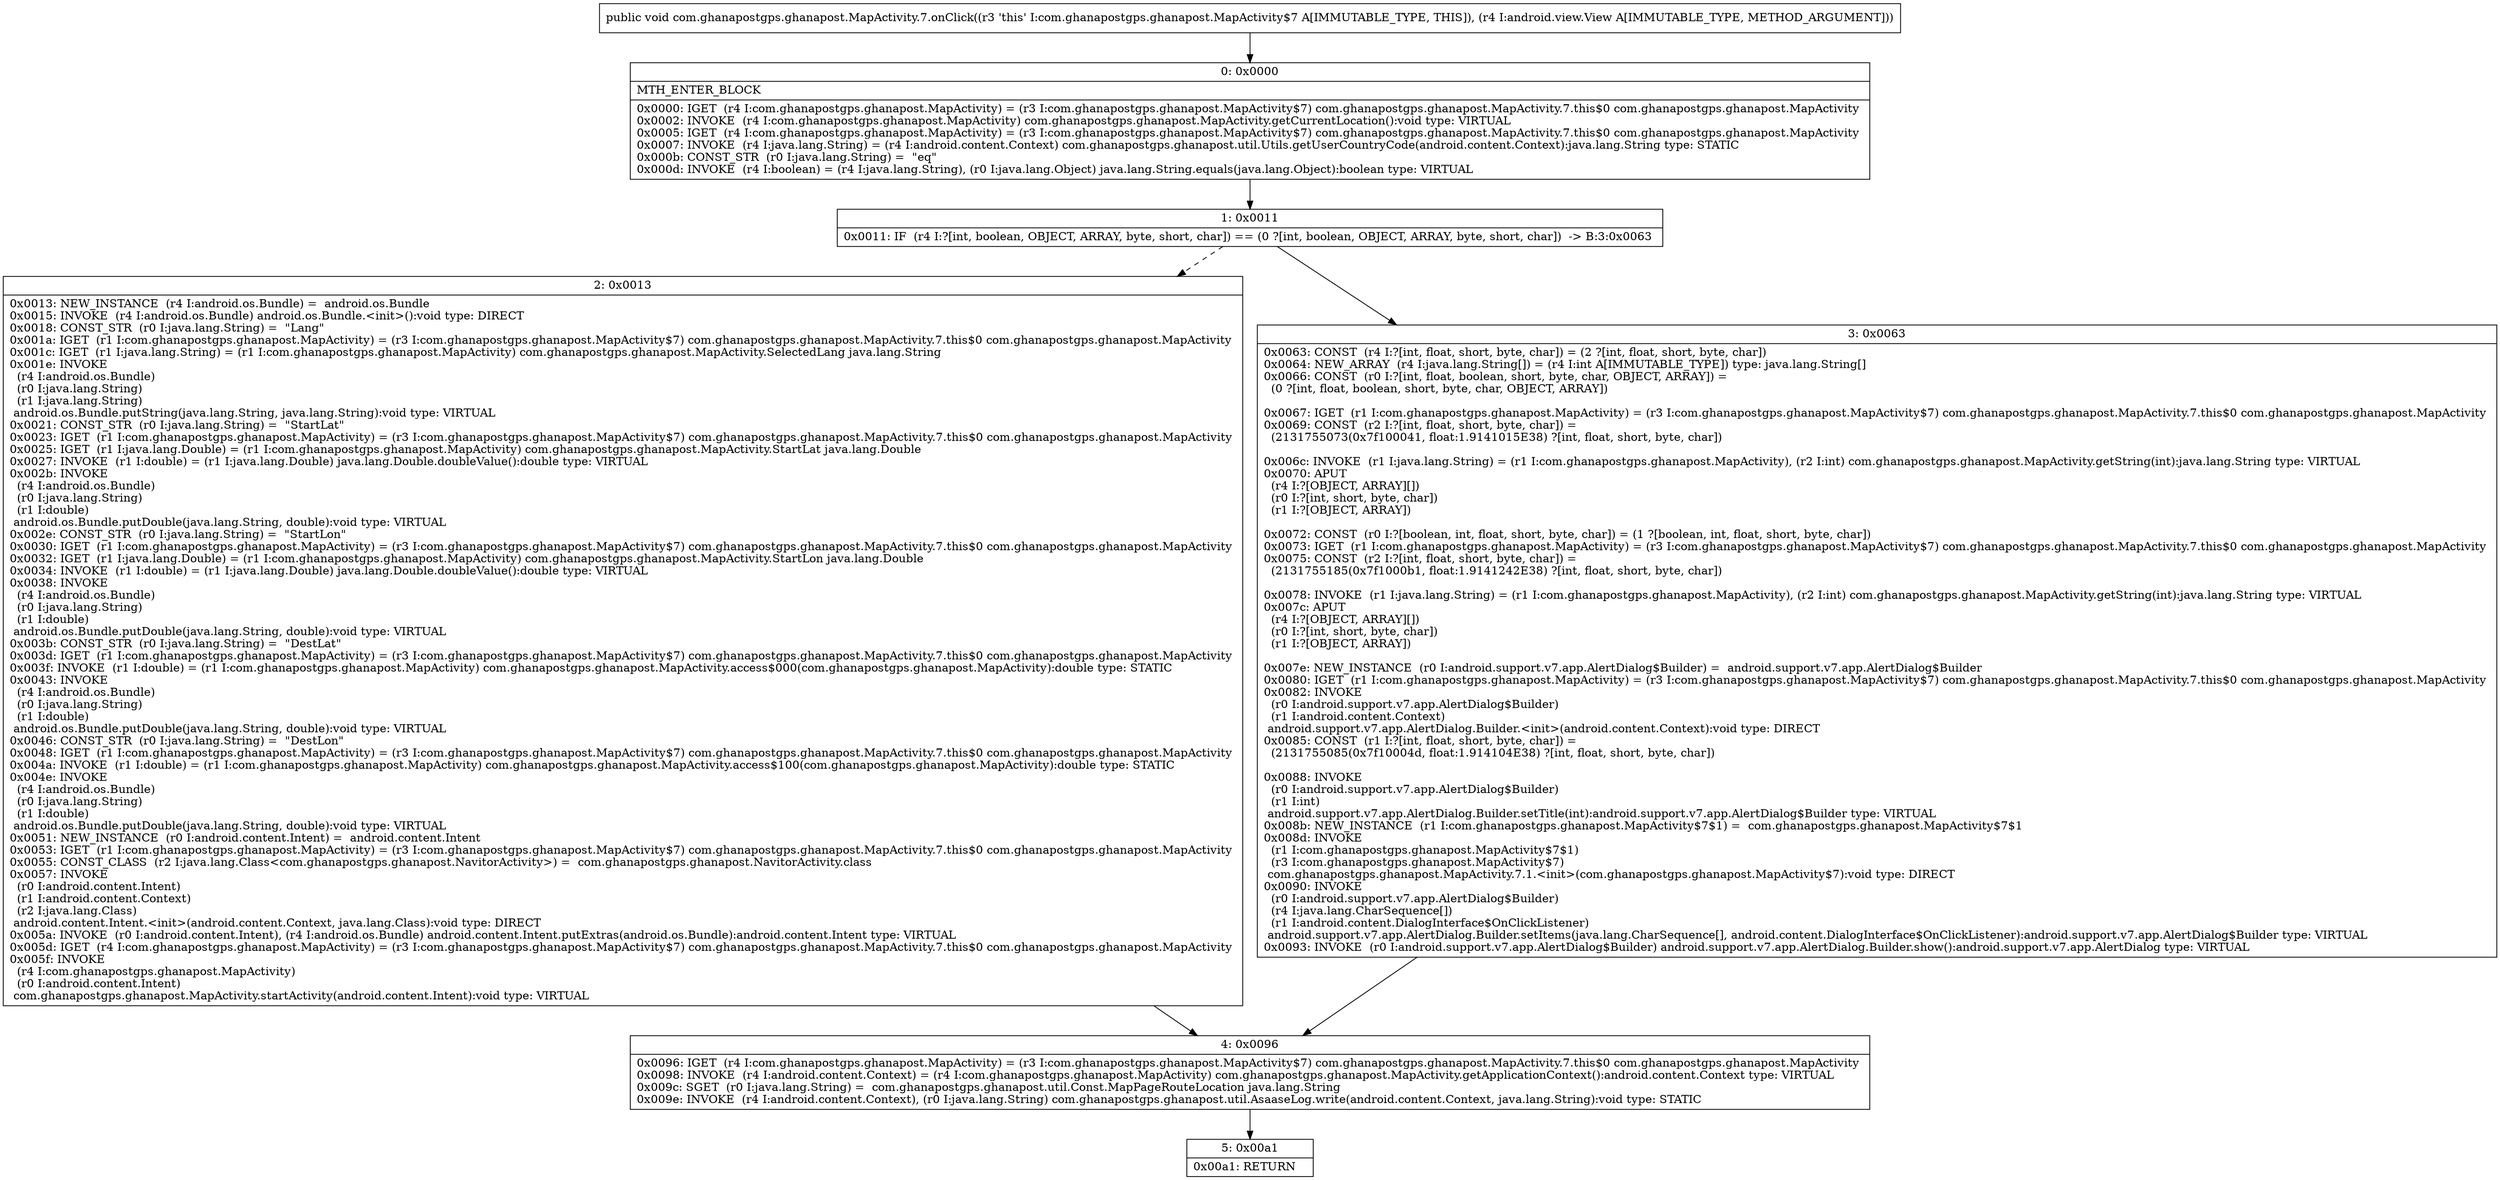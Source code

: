 digraph "CFG forcom.ghanapostgps.ghanapost.MapActivity.7.onClick(Landroid\/view\/View;)V" {
Node_0 [shape=record,label="{0\:\ 0x0000|MTH_ENTER_BLOCK\l|0x0000: IGET  (r4 I:com.ghanapostgps.ghanapost.MapActivity) = (r3 I:com.ghanapostgps.ghanapost.MapActivity$7) com.ghanapostgps.ghanapost.MapActivity.7.this$0 com.ghanapostgps.ghanapost.MapActivity \l0x0002: INVOKE  (r4 I:com.ghanapostgps.ghanapost.MapActivity) com.ghanapostgps.ghanapost.MapActivity.getCurrentLocation():void type: VIRTUAL \l0x0005: IGET  (r4 I:com.ghanapostgps.ghanapost.MapActivity) = (r3 I:com.ghanapostgps.ghanapost.MapActivity$7) com.ghanapostgps.ghanapost.MapActivity.7.this$0 com.ghanapostgps.ghanapost.MapActivity \l0x0007: INVOKE  (r4 I:java.lang.String) = (r4 I:android.content.Context) com.ghanapostgps.ghanapost.util.Utils.getUserCountryCode(android.content.Context):java.lang.String type: STATIC \l0x000b: CONST_STR  (r0 I:java.lang.String) =  \"eq\" \l0x000d: INVOKE  (r4 I:boolean) = (r4 I:java.lang.String), (r0 I:java.lang.Object) java.lang.String.equals(java.lang.Object):boolean type: VIRTUAL \l}"];
Node_1 [shape=record,label="{1\:\ 0x0011|0x0011: IF  (r4 I:?[int, boolean, OBJECT, ARRAY, byte, short, char]) == (0 ?[int, boolean, OBJECT, ARRAY, byte, short, char])  \-\> B:3:0x0063 \l}"];
Node_2 [shape=record,label="{2\:\ 0x0013|0x0013: NEW_INSTANCE  (r4 I:android.os.Bundle) =  android.os.Bundle \l0x0015: INVOKE  (r4 I:android.os.Bundle) android.os.Bundle.\<init\>():void type: DIRECT \l0x0018: CONST_STR  (r0 I:java.lang.String) =  \"Lang\" \l0x001a: IGET  (r1 I:com.ghanapostgps.ghanapost.MapActivity) = (r3 I:com.ghanapostgps.ghanapost.MapActivity$7) com.ghanapostgps.ghanapost.MapActivity.7.this$0 com.ghanapostgps.ghanapost.MapActivity \l0x001c: IGET  (r1 I:java.lang.String) = (r1 I:com.ghanapostgps.ghanapost.MapActivity) com.ghanapostgps.ghanapost.MapActivity.SelectedLang java.lang.String \l0x001e: INVOKE  \l  (r4 I:android.os.Bundle)\l  (r0 I:java.lang.String)\l  (r1 I:java.lang.String)\l android.os.Bundle.putString(java.lang.String, java.lang.String):void type: VIRTUAL \l0x0021: CONST_STR  (r0 I:java.lang.String) =  \"StartLat\" \l0x0023: IGET  (r1 I:com.ghanapostgps.ghanapost.MapActivity) = (r3 I:com.ghanapostgps.ghanapost.MapActivity$7) com.ghanapostgps.ghanapost.MapActivity.7.this$0 com.ghanapostgps.ghanapost.MapActivity \l0x0025: IGET  (r1 I:java.lang.Double) = (r1 I:com.ghanapostgps.ghanapost.MapActivity) com.ghanapostgps.ghanapost.MapActivity.StartLat java.lang.Double \l0x0027: INVOKE  (r1 I:double) = (r1 I:java.lang.Double) java.lang.Double.doubleValue():double type: VIRTUAL \l0x002b: INVOKE  \l  (r4 I:android.os.Bundle)\l  (r0 I:java.lang.String)\l  (r1 I:double)\l android.os.Bundle.putDouble(java.lang.String, double):void type: VIRTUAL \l0x002e: CONST_STR  (r0 I:java.lang.String) =  \"StartLon\" \l0x0030: IGET  (r1 I:com.ghanapostgps.ghanapost.MapActivity) = (r3 I:com.ghanapostgps.ghanapost.MapActivity$7) com.ghanapostgps.ghanapost.MapActivity.7.this$0 com.ghanapostgps.ghanapost.MapActivity \l0x0032: IGET  (r1 I:java.lang.Double) = (r1 I:com.ghanapostgps.ghanapost.MapActivity) com.ghanapostgps.ghanapost.MapActivity.StartLon java.lang.Double \l0x0034: INVOKE  (r1 I:double) = (r1 I:java.lang.Double) java.lang.Double.doubleValue():double type: VIRTUAL \l0x0038: INVOKE  \l  (r4 I:android.os.Bundle)\l  (r0 I:java.lang.String)\l  (r1 I:double)\l android.os.Bundle.putDouble(java.lang.String, double):void type: VIRTUAL \l0x003b: CONST_STR  (r0 I:java.lang.String) =  \"DestLat\" \l0x003d: IGET  (r1 I:com.ghanapostgps.ghanapost.MapActivity) = (r3 I:com.ghanapostgps.ghanapost.MapActivity$7) com.ghanapostgps.ghanapost.MapActivity.7.this$0 com.ghanapostgps.ghanapost.MapActivity \l0x003f: INVOKE  (r1 I:double) = (r1 I:com.ghanapostgps.ghanapost.MapActivity) com.ghanapostgps.ghanapost.MapActivity.access$000(com.ghanapostgps.ghanapost.MapActivity):double type: STATIC \l0x0043: INVOKE  \l  (r4 I:android.os.Bundle)\l  (r0 I:java.lang.String)\l  (r1 I:double)\l android.os.Bundle.putDouble(java.lang.String, double):void type: VIRTUAL \l0x0046: CONST_STR  (r0 I:java.lang.String) =  \"DestLon\" \l0x0048: IGET  (r1 I:com.ghanapostgps.ghanapost.MapActivity) = (r3 I:com.ghanapostgps.ghanapost.MapActivity$7) com.ghanapostgps.ghanapost.MapActivity.7.this$0 com.ghanapostgps.ghanapost.MapActivity \l0x004a: INVOKE  (r1 I:double) = (r1 I:com.ghanapostgps.ghanapost.MapActivity) com.ghanapostgps.ghanapost.MapActivity.access$100(com.ghanapostgps.ghanapost.MapActivity):double type: STATIC \l0x004e: INVOKE  \l  (r4 I:android.os.Bundle)\l  (r0 I:java.lang.String)\l  (r1 I:double)\l android.os.Bundle.putDouble(java.lang.String, double):void type: VIRTUAL \l0x0051: NEW_INSTANCE  (r0 I:android.content.Intent) =  android.content.Intent \l0x0053: IGET  (r1 I:com.ghanapostgps.ghanapost.MapActivity) = (r3 I:com.ghanapostgps.ghanapost.MapActivity$7) com.ghanapostgps.ghanapost.MapActivity.7.this$0 com.ghanapostgps.ghanapost.MapActivity \l0x0055: CONST_CLASS  (r2 I:java.lang.Class\<com.ghanapostgps.ghanapost.NavitorActivity\>) =  com.ghanapostgps.ghanapost.NavitorActivity.class \l0x0057: INVOKE  \l  (r0 I:android.content.Intent)\l  (r1 I:android.content.Context)\l  (r2 I:java.lang.Class)\l android.content.Intent.\<init\>(android.content.Context, java.lang.Class):void type: DIRECT \l0x005a: INVOKE  (r0 I:android.content.Intent), (r4 I:android.os.Bundle) android.content.Intent.putExtras(android.os.Bundle):android.content.Intent type: VIRTUAL \l0x005d: IGET  (r4 I:com.ghanapostgps.ghanapost.MapActivity) = (r3 I:com.ghanapostgps.ghanapost.MapActivity$7) com.ghanapostgps.ghanapost.MapActivity.7.this$0 com.ghanapostgps.ghanapost.MapActivity \l0x005f: INVOKE  \l  (r4 I:com.ghanapostgps.ghanapost.MapActivity)\l  (r0 I:android.content.Intent)\l com.ghanapostgps.ghanapost.MapActivity.startActivity(android.content.Intent):void type: VIRTUAL \l}"];
Node_3 [shape=record,label="{3\:\ 0x0063|0x0063: CONST  (r4 I:?[int, float, short, byte, char]) = (2 ?[int, float, short, byte, char]) \l0x0064: NEW_ARRAY  (r4 I:java.lang.String[]) = (r4 I:int A[IMMUTABLE_TYPE]) type: java.lang.String[] \l0x0066: CONST  (r0 I:?[int, float, boolean, short, byte, char, OBJECT, ARRAY]) = \l  (0 ?[int, float, boolean, short, byte, char, OBJECT, ARRAY])\l \l0x0067: IGET  (r1 I:com.ghanapostgps.ghanapost.MapActivity) = (r3 I:com.ghanapostgps.ghanapost.MapActivity$7) com.ghanapostgps.ghanapost.MapActivity.7.this$0 com.ghanapostgps.ghanapost.MapActivity \l0x0069: CONST  (r2 I:?[int, float, short, byte, char]) = \l  (2131755073(0x7f100041, float:1.9141015E38) ?[int, float, short, byte, char])\l \l0x006c: INVOKE  (r1 I:java.lang.String) = (r1 I:com.ghanapostgps.ghanapost.MapActivity), (r2 I:int) com.ghanapostgps.ghanapost.MapActivity.getString(int):java.lang.String type: VIRTUAL \l0x0070: APUT  \l  (r4 I:?[OBJECT, ARRAY][])\l  (r0 I:?[int, short, byte, char])\l  (r1 I:?[OBJECT, ARRAY])\l \l0x0072: CONST  (r0 I:?[boolean, int, float, short, byte, char]) = (1 ?[boolean, int, float, short, byte, char]) \l0x0073: IGET  (r1 I:com.ghanapostgps.ghanapost.MapActivity) = (r3 I:com.ghanapostgps.ghanapost.MapActivity$7) com.ghanapostgps.ghanapost.MapActivity.7.this$0 com.ghanapostgps.ghanapost.MapActivity \l0x0075: CONST  (r2 I:?[int, float, short, byte, char]) = \l  (2131755185(0x7f1000b1, float:1.9141242E38) ?[int, float, short, byte, char])\l \l0x0078: INVOKE  (r1 I:java.lang.String) = (r1 I:com.ghanapostgps.ghanapost.MapActivity), (r2 I:int) com.ghanapostgps.ghanapost.MapActivity.getString(int):java.lang.String type: VIRTUAL \l0x007c: APUT  \l  (r4 I:?[OBJECT, ARRAY][])\l  (r0 I:?[int, short, byte, char])\l  (r1 I:?[OBJECT, ARRAY])\l \l0x007e: NEW_INSTANCE  (r0 I:android.support.v7.app.AlertDialog$Builder) =  android.support.v7.app.AlertDialog$Builder \l0x0080: IGET  (r1 I:com.ghanapostgps.ghanapost.MapActivity) = (r3 I:com.ghanapostgps.ghanapost.MapActivity$7) com.ghanapostgps.ghanapost.MapActivity.7.this$0 com.ghanapostgps.ghanapost.MapActivity \l0x0082: INVOKE  \l  (r0 I:android.support.v7.app.AlertDialog$Builder)\l  (r1 I:android.content.Context)\l android.support.v7.app.AlertDialog.Builder.\<init\>(android.content.Context):void type: DIRECT \l0x0085: CONST  (r1 I:?[int, float, short, byte, char]) = \l  (2131755085(0x7f10004d, float:1.914104E38) ?[int, float, short, byte, char])\l \l0x0088: INVOKE  \l  (r0 I:android.support.v7.app.AlertDialog$Builder)\l  (r1 I:int)\l android.support.v7.app.AlertDialog.Builder.setTitle(int):android.support.v7.app.AlertDialog$Builder type: VIRTUAL \l0x008b: NEW_INSTANCE  (r1 I:com.ghanapostgps.ghanapost.MapActivity$7$1) =  com.ghanapostgps.ghanapost.MapActivity$7$1 \l0x008d: INVOKE  \l  (r1 I:com.ghanapostgps.ghanapost.MapActivity$7$1)\l  (r3 I:com.ghanapostgps.ghanapost.MapActivity$7)\l com.ghanapostgps.ghanapost.MapActivity.7.1.\<init\>(com.ghanapostgps.ghanapost.MapActivity$7):void type: DIRECT \l0x0090: INVOKE  \l  (r0 I:android.support.v7.app.AlertDialog$Builder)\l  (r4 I:java.lang.CharSequence[])\l  (r1 I:android.content.DialogInterface$OnClickListener)\l android.support.v7.app.AlertDialog.Builder.setItems(java.lang.CharSequence[], android.content.DialogInterface$OnClickListener):android.support.v7.app.AlertDialog$Builder type: VIRTUAL \l0x0093: INVOKE  (r0 I:android.support.v7.app.AlertDialog$Builder) android.support.v7.app.AlertDialog.Builder.show():android.support.v7.app.AlertDialog type: VIRTUAL \l}"];
Node_4 [shape=record,label="{4\:\ 0x0096|0x0096: IGET  (r4 I:com.ghanapostgps.ghanapost.MapActivity) = (r3 I:com.ghanapostgps.ghanapost.MapActivity$7) com.ghanapostgps.ghanapost.MapActivity.7.this$0 com.ghanapostgps.ghanapost.MapActivity \l0x0098: INVOKE  (r4 I:android.content.Context) = (r4 I:com.ghanapostgps.ghanapost.MapActivity) com.ghanapostgps.ghanapost.MapActivity.getApplicationContext():android.content.Context type: VIRTUAL \l0x009c: SGET  (r0 I:java.lang.String) =  com.ghanapostgps.ghanapost.util.Const.MapPageRouteLocation java.lang.String \l0x009e: INVOKE  (r4 I:android.content.Context), (r0 I:java.lang.String) com.ghanapostgps.ghanapost.util.AsaaseLog.write(android.content.Context, java.lang.String):void type: STATIC \l}"];
Node_5 [shape=record,label="{5\:\ 0x00a1|0x00a1: RETURN   \l}"];
MethodNode[shape=record,label="{public void com.ghanapostgps.ghanapost.MapActivity.7.onClick((r3 'this' I:com.ghanapostgps.ghanapost.MapActivity$7 A[IMMUTABLE_TYPE, THIS]), (r4 I:android.view.View A[IMMUTABLE_TYPE, METHOD_ARGUMENT])) }"];
MethodNode -> Node_0;
Node_0 -> Node_1;
Node_1 -> Node_2[style=dashed];
Node_1 -> Node_3;
Node_2 -> Node_4;
Node_3 -> Node_4;
Node_4 -> Node_5;
}

